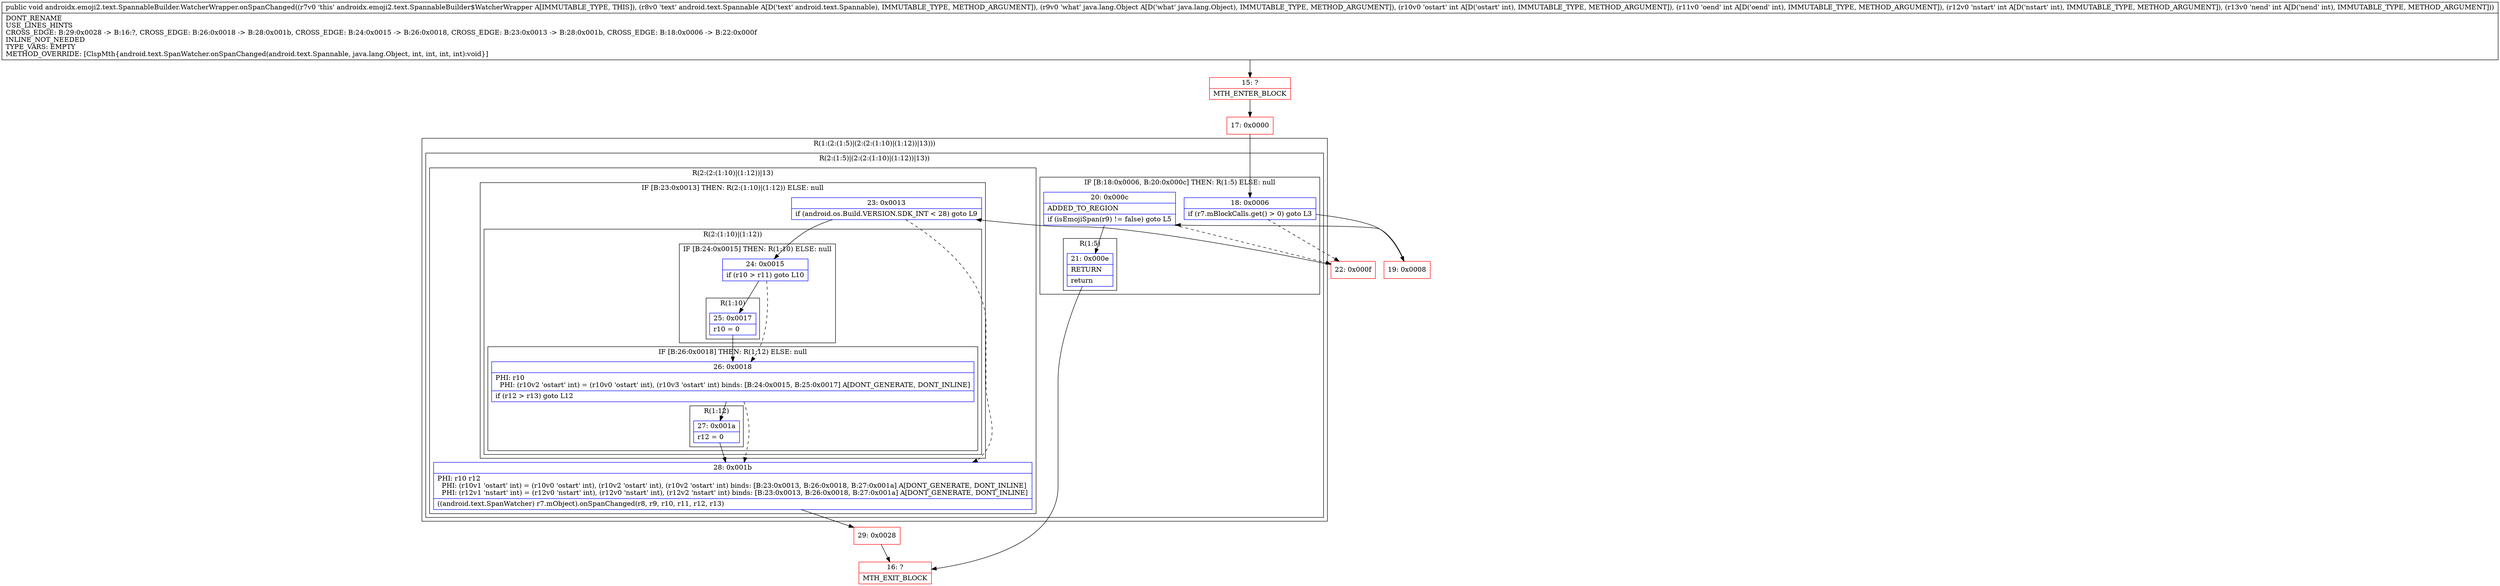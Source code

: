 digraph "CFG forandroidx.emoji2.text.SpannableBuilder.WatcherWrapper.onSpanChanged(Landroid\/text\/Spannable;Ljava\/lang\/Object;IIII)V" {
subgraph cluster_Region_1392737325 {
label = "R(1:(2:(1:5)|(2:(2:(1:10)|(1:12))|13)))";
node [shape=record,color=blue];
subgraph cluster_Region_1718349358 {
label = "R(2:(1:5)|(2:(2:(1:10)|(1:12))|13))";
node [shape=record,color=blue];
subgraph cluster_IfRegion_1991049629 {
label = "IF [B:18:0x0006, B:20:0x000c] THEN: R(1:5) ELSE: null";
node [shape=record,color=blue];
Node_18 [shape=record,label="{18\:\ 0x0006|if (r7.mBlockCalls.get() \> 0) goto L3\l}"];
Node_20 [shape=record,label="{20\:\ 0x000c|ADDED_TO_REGION\l|if (isEmojiSpan(r9) != false) goto L5\l}"];
subgraph cluster_Region_1564427116 {
label = "R(1:5)";
node [shape=record,color=blue];
Node_21 [shape=record,label="{21\:\ 0x000e|RETURN\l|return\l}"];
}
}
subgraph cluster_Region_353746674 {
label = "R(2:(2:(1:10)|(1:12))|13)";
node [shape=record,color=blue];
subgraph cluster_IfRegion_741746912 {
label = "IF [B:23:0x0013] THEN: R(2:(1:10)|(1:12)) ELSE: null";
node [shape=record,color=blue];
Node_23 [shape=record,label="{23\:\ 0x0013|if (android.os.Build.VERSION.SDK_INT \< 28) goto L9\l}"];
subgraph cluster_Region_847869202 {
label = "R(2:(1:10)|(1:12))";
node [shape=record,color=blue];
subgraph cluster_IfRegion_353002508 {
label = "IF [B:24:0x0015] THEN: R(1:10) ELSE: null";
node [shape=record,color=blue];
Node_24 [shape=record,label="{24\:\ 0x0015|if (r10 \> r11) goto L10\l}"];
subgraph cluster_Region_768649841 {
label = "R(1:10)";
node [shape=record,color=blue];
Node_25 [shape=record,label="{25\:\ 0x0017|r10 = 0\l}"];
}
}
subgraph cluster_IfRegion_817690115 {
label = "IF [B:26:0x0018] THEN: R(1:12) ELSE: null";
node [shape=record,color=blue];
Node_26 [shape=record,label="{26\:\ 0x0018|PHI: r10 \l  PHI: (r10v2 'ostart' int) = (r10v0 'ostart' int), (r10v3 'ostart' int) binds: [B:24:0x0015, B:25:0x0017] A[DONT_GENERATE, DONT_INLINE]\l|if (r12 \> r13) goto L12\l}"];
subgraph cluster_Region_1231303907 {
label = "R(1:12)";
node [shape=record,color=blue];
Node_27 [shape=record,label="{27\:\ 0x001a|r12 = 0\l}"];
}
}
}
}
Node_28 [shape=record,label="{28\:\ 0x001b|PHI: r10 r12 \l  PHI: (r10v1 'ostart' int) = (r10v0 'ostart' int), (r10v2 'ostart' int), (r10v2 'ostart' int) binds: [B:23:0x0013, B:26:0x0018, B:27:0x001a] A[DONT_GENERATE, DONT_INLINE]\l  PHI: (r12v1 'nstart' int) = (r12v0 'nstart' int), (r12v0 'nstart' int), (r12v2 'nstart' int) binds: [B:23:0x0013, B:26:0x0018, B:27:0x001a] A[DONT_GENERATE, DONT_INLINE]\l|((android.text.SpanWatcher) r7.mObject).onSpanChanged(r8, r9, r10, r11, r12, r13)\l}"];
}
}
}
Node_15 [shape=record,color=red,label="{15\:\ ?|MTH_ENTER_BLOCK\l}"];
Node_17 [shape=record,color=red,label="{17\:\ 0x0000}"];
Node_19 [shape=record,color=red,label="{19\:\ 0x0008}"];
Node_16 [shape=record,color=red,label="{16\:\ ?|MTH_EXIT_BLOCK\l}"];
Node_22 [shape=record,color=red,label="{22\:\ 0x000f}"];
Node_29 [shape=record,color=red,label="{29\:\ 0x0028}"];
MethodNode[shape=record,label="{public void androidx.emoji2.text.SpannableBuilder.WatcherWrapper.onSpanChanged((r7v0 'this' androidx.emoji2.text.SpannableBuilder$WatcherWrapper A[IMMUTABLE_TYPE, THIS]), (r8v0 'text' android.text.Spannable A[D('text' android.text.Spannable), IMMUTABLE_TYPE, METHOD_ARGUMENT]), (r9v0 'what' java.lang.Object A[D('what' java.lang.Object), IMMUTABLE_TYPE, METHOD_ARGUMENT]), (r10v0 'ostart' int A[D('ostart' int), IMMUTABLE_TYPE, METHOD_ARGUMENT]), (r11v0 'oend' int A[D('oend' int), IMMUTABLE_TYPE, METHOD_ARGUMENT]), (r12v0 'nstart' int A[D('nstart' int), IMMUTABLE_TYPE, METHOD_ARGUMENT]), (r13v0 'nend' int A[D('nend' int), IMMUTABLE_TYPE, METHOD_ARGUMENT]))  | DONT_RENAME\lUSE_LINES_HINTS\lCROSS_EDGE: B:29:0x0028 \-\> B:16:?, CROSS_EDGE: B:26:0x0018 \-\> B:28:0x001b, CROSS_EDGE: B:24:0x0015 \-\> B:26:0x0018, CROSS_EDGE: B:23:0x0013 \-\> B:28:0x001b, CROSS_EDGE: B:18:0x0006 \-\> B:22:0x000f\lINLINE_NOT_NEEDED\lTYPE_VARS: EMPTY\lMETHOD_OVERRIDE: [ClspMth\{android.text.SpanWatcher.onSpanChanged(android.text.Spannable, java.lang.Object, int, int, int, int):void\}]\l}"];
MethodNode -> Node_15;Node_18 -> Node_19;
Node_18 -> Node_22[style=dashed];
Node_20 -> Node_21;
Node_20 -> Node_22[style=dashed];
Node_21 -> Node_16;
Node_23 -> Node_24;
Node_23 -> Node_28[style=dashed];
Node_24 -> Node_25;
Node_24 -> Node_26[style=dashed];
Node_25 -> Node_26;
Node_26 -> Node_27;
Node_26 -> Node_28[style=dashed];
Node_27 -> Node_28;
Node_28 -> Node_29;
Node_15 -> Node_17;
Node_17 -> Node_18;
Node_19 -> Node_20;
Node_22 -> Node_23;
Node_29 -> Node_16;
}

